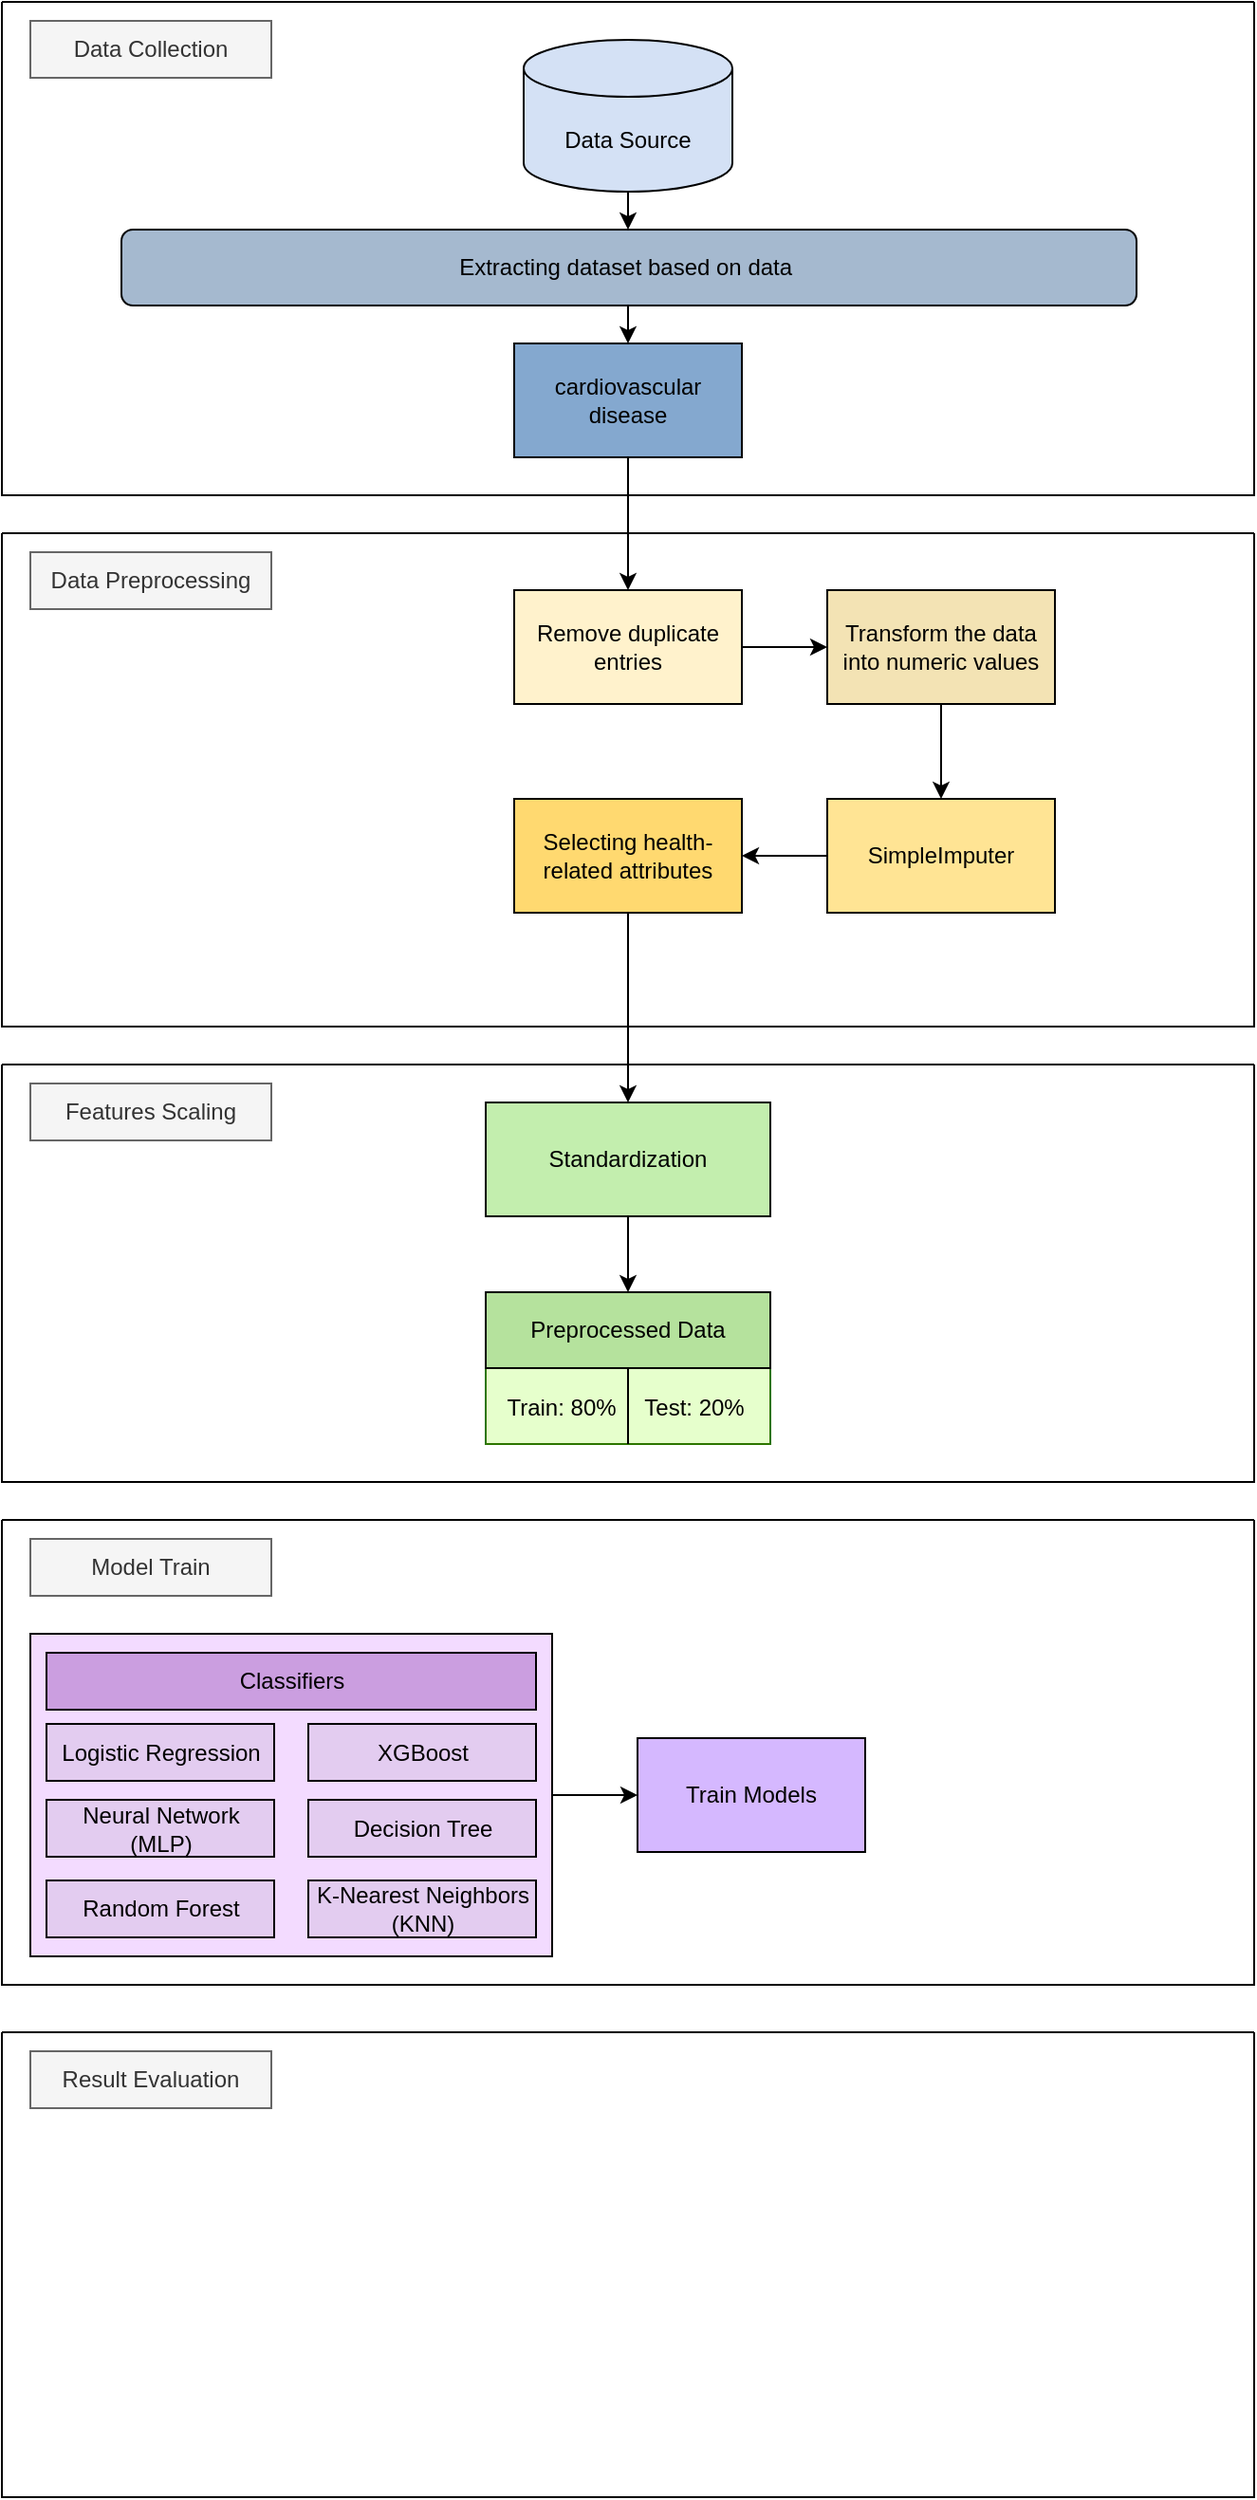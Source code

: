 <mxfile version="26.2.14">
  <diagram name="Page-1" id="PfKZMwIgy6VGALZis8Dc">
    <mxGraphModel dx="786" dy="451" grid="1" gridSize="10" guides="1" tooltips="1" connect="1" arrows="1" fold="1" page="1" pageScale="1" pageWidth="850" pageHeight="1100" math="0" shadow="0">
      <root>
        <mxCell id="0" />
        <mxCell id="1" parent="0" />
        <mxCell id="j8199OsGkyXpgyM0app1-1" value="" style="swimlane;startSize=0;fillStyle=auto;" parent="1" vertex="1">
          <mxGeometry x="95" y="40" width="660" height="260" as="geometry" />
        </mxCell>
        <mxCell id="j8199OsGkyXpgyM0app1-18" value="" style="edgeStyle=orthogonalEdgeStyle;rounded=0;orthogonalLoop=1;jettySize=auto;html=1;entryX=0.5;entryY=0;entryDx=0;entryDy=0;" parent="j8199OsGkyXpgyM0app1-1" source="j8199OsGkyXpgyM0app1-2" target="j8199OsGkyXpgyM0app1-3" edge="1">
          <mxGeometry relative="1" as="geometry" />
        </mxCell>
        <mxCell id="j8199OsGkyXpgyM0app1-2" value="Data Source" style="shape=cylinder3;whiteSpace=wrap;html=1;boundedLbl=1;backgroundOutline=1;size=15;fillColor=#D4E1F5;" parent="j8199OsGkyXpgyM0app1-1" vertex="1">
          <mxGeometry x="275" y="20" width="110" height="80" as="geometry" />
        </mxCell>
        <mxCell id="j8199OsGkyXpgyM0app1-3" value="Extracting dataset based on data&amp;nbsp;" style="rounded=1;whiteSpace=wrap;html=1;fillColor=light-dark(#a5b9cf, #24374b);" parent="j8199OsGkyXpgyM0app1-1" vertex="1">
          <mxGeometry x="63" y="120" width="535" height="40" as="geometry" />
        </mxCell>
        <mxCell id="j8199OsGkyXpgyM0app1-5" value="&lt;span&gt;cardiovascular&lt;br&gt;disease&lt;/span&gt;" style="rounded=0;whiteSpace=wrap;html=1;fontFamily=Helvetica;fontSize=12;fillColor=light-dark(#84A8CF,#281D00);" parent="j8199OsGkyXpgyM0app1-1" vertex="1">
          <mxGeometry x="270" y="180" width="120" height="60" as="geometry" />
        </mxCell>
        <mxCell id="j8199OsGkyXpgyM0app1-17" value="" style="endArrow=classic;html=1;rounded=0;entryX=0.5;entryY=0;entryDx=0;entryDy=0;" parent="j8199OsGkyXpgyM0app1-1" target="j8199OsGkyXpgyM0app1-5" edge="1">
          <mxGeometry width="50" height="50" relative="1" as="geometry">
            <mxPoint x="330" y="160" as="sourcePoint" />
            <mxPoint x="380" y="110" as="targetPoint" />
          </mxGeometry>
        </mxCell>
        <mxCell id="j8199OsGkyXpgyM0app1-26" value="&lt;div&gt;Data Collection&lt;/div&gt;" style="text;html=1;align=center;verticalAlign=middle;whiteSpace=wrap;rounded=0;fillColor=#f5f5f5;fontColor=#333333;strokeColor=#666666;" parent="j8199OsGkyXpgyM0app1-1" vertex="1">
          <mxGeometry x="15" y="10" width="127" height="30" as="geometry" />
        </mxCell>
        <mxCell id="j8199OsGkyXpgyM0app1-6" value="" style="swimlane;startSize=0;" parent="1" vertex="1">
          <mxGeometry x="95" y="320" width="660" height="260" as="geometry" />
        </mxCell>
        <mxCell id="j8199OsGkyXpgyM0app1-14" value="" style="edgeStyle=orthogonalEdgeStyle;rounded=0;orthogonalLoop=1;jettySize=auto;html=1;" parent="j8199OsGkyXpgyM0app1-6" source="j8199OsGkyXpgyM0app1-9" target="j8199OsGkyXpgyM0app1-10" edge="1">
          <mxGeometry relative="1" as="geometry" />
        </mxCell>
        <mxCell id="j8199OsGkyXpgyM0app1-9" value="Remove duplicate entries" style="rounded=0;whiteSpace=wrap;html=1;fillColor=#FFF2CC;" parent="j8199OsGkyXpgyM0app1-6" vertex="1">
          <mxGeometry x="270" y="30" width="120" height="60" as="geometry" />
        </mxCell>
        <mxCell id="i6hXiYPeF73-tU8b1XCi-25" value="" style="edgeStyle=orthogonalEdgeStyle;rounded=0;orthogonalLoop=1;jettySize=auto;html=1;" edge="1" parent="j8199OsGkyXpgyM0app1-6" source="j8199OsGkyXpgyM0app1-10" target="j8199OsGkyXpgyM0app1-24">
          <mxGeometry relative="1" as="geometry" />
        </mxCell>
        <mxCell id="j8199OsGkyXpgyM0app1-10" value="&lt;p data-pm-slice=&quot;1 1 []&quot; style=&quot;&quot;&gt;&lt;font&gt;Transform the data into numeric values&lt;/font&gt;&lt;/p&gt;" style="rounded=0;whiteSpace=wrap;html=1;fillColor=light-dark(#f3e3b4, #281d00);" parent="j8199OsGkyXpgyM0app1-6" vertex="1">
          <mxGeometry x="435" y="30" width="120" height="60" as="geometry" />
        </mxCell>
        <mxCell id="j8199OsGkyXpgyM0app1-12" value="&lt;p data-pm-slice=&quot;1 1 []&quot; style=&quot;&quot;&gt;&lt;font&gt;Selecting health-related attributes&lt;/font&gt;&lt;/p&gt;" style="rounded=0;whiteSpace=wrap;html=1;fillColor=light-dark(#ffd970, #ededed);" parent="j8199OsGkyXpgyM0app1-6" vertex="1">
          <mxGeometry x="270" y="140" width="120" height="60" as="geometry" />
        </mxCell>
        <mxCell id="i6hXiYPeF73-tU8b1XCi-26" value="" style="edgeStyle=orthogonalEdgeStyle;rounded=0;orthogonalLoop=1;jettySize=auto;html=1;" edge="1" parent="j8199OsGkyXpgyM0app1-6" source="j8199OsGkyXpgyM0app1-24" target="j8199OsGkyXpgyM0app1-12">
          <mxGeometry relative="1" as="geometry" />
        </mxCell>
        <mxCell id="j8199OsGkyXpgyM0app1-24" value="&lt;span data-end=&quot;31&quot; data-start=&quot;14&quot;&gt;SimpleImputer&lt;/span&gt;" style="rounded=0;whiteSpace=wrap;html=1;fillColor=light-dark(#ffe494, #543300);" parent="j8199OsGkyXpgyM0app1-6" vertex="1">
          <mxGeometry x="435" y="140" width="120" height="60" as="geometry" />
        </mxCell>
        <mxCell id="j8199OsGkyXpgyM0app1-27" value="&lt;div&gt;Data Preprocessing&lt;/div&gt;" style="text;html=1;align=center;verticalAlign=middle;whiteSpace=wrap;rounded=0;fillColor=#f5f5f5;fontColor=#333333;strokeColor=#666666;" parent="j8199OsGkyXpgyM0app1-6" vertex="1">
          <mxGeometry x="15" y="10" width="127" height="30" as="geometry" />
        </mxCell>
        <mxCell id="j8199OsGkyXpgyM0app1-13" value="" style="edgeStyle=orthogonalEdgeStyle;rounded=0;orthogonalLoop=1;jettySize=auto;html=1;" parent="1" source="j8199OsGkyXpgyM0app1-5" target="j8199OsGkyXpgyM0app1-9" edge="1">
          <mxGeometry relative="1" as="geometry" />
        </mxCell>
        <mxCell id="j8199OsGkyXpgyM0app1-28" value="" style="swimlane;startSize=0;container=0;movable=1;resizable=1;rotatable=1;deletable=1;editable=1;locked=0;connectable=1;" parent="1" vertex="1">
          <mxGeometry x="95" y="600" width="660" height="220" as="geometry" />
        </mxCell>
        <mxCell id="j8199OsGkyXpgyM0app1-63" value="" style="rounded=0;whiteSpace=wrap;html=1;strokeColor=#2D7600;align=center;verticalAlign=middle;fontFamily=Helvetica;fontSize=16;fontColor=#ffffff;horizontal=0;fillColor=light-dark(#e6ffcc, #4a890c);container=1;movable=0;resizable=0;rotatable=0;deletable=0;editable=0;locked=1;connectable=0;" parent="j8199OsGkyXpgyM0app1-28" vertex="1">
          <mxGeometry x="255" y="120" width="150" height="80" as="geometry" />
        </mxCell>
        <mxCell id="j8199OsGkyXpgyM0app1-36" value="Preprocessed Data" style="rounded=0;whiteSpace=wrap;html=1;container=1;movable=1;resizable=1;rotatable=1;deletable=1;editable=1;locked=0;connectable=1;fillColor=light-dark(#b5e29d, #ededed);" parent="j8199OsGkyXpgyM0app1-63" vertex="1">
          <mxGeometry width="150" height="40" as="geometry">
            <mxRectangle width="150" height="40" as="alternateBounds" />
          </mxGeometry>
        </mxCell>
        <mxCell id="j8199OsGkyXpgyM0app1-64" value="" style="endArrow=none;html=1;rounded=0;fontFamily=Helvetica;fontSize=16;fontColor=default;resizable=0;horizontal=0;entryX=0.5;entryY=1;entryDx=0;entryDy=0;exitX=0.5;exitY=1;exitDx=0;exitDy=0;movable=0;rotatable=0;deletable=0;editable=0;locked=1;connectable=0;" parent="j8199OsGkyXpgyM0app1-63" source="j8199OsGkyXpgyM0app1-63" target="j8199OsGkyXpgyM0app1-36" edge="1">
          <mxGeometry width="50" height="50" relative="1" as="geometry">
            <mxPoint x="65" y="-47.3" as="sourcePoint" />
            <mxPoint x="115" y="-81.087" as="targetPoint" />
          </mxGeometry>
        </mxCell>
        <mxCell id="j8199OsGkyXpgyM0app1-65" value="&lt;span style=&quot;font-size: 12px;&quot;&gt;Train: 80%&lt;/span&gt;" style="text;html=1;align=center;verticalAlign=middle;whiteSpace=wrap;rounded=0;fontFamily=Helvetica;fontSize=16;fontColor=default;horizontal=0;rotation=90;movable=1;resizable=1;rotatable=1;deletable=1;editable=1;locked=0;connectable=1;" parent="j8199OsGkyXpgyM0app1-63" vertex="1">
          <mxGeometry x="30" y="27.438" width="20" height="64.022" as="geometry" />
        </mxCell>
        <mxCell id="j8199OsGkyXpgyM0app1-66" value="&lt;span style=&quot;font-size: 12px;&quot;&gt;Test: 20%&lt;/span&gt;" style="text;html=1;align=center;verticalAlign=middle;whiteSpace=wrap;rounded=0;fontFamily=Helvetica;fontSize=16;fontColor=default;horizontal=0;rotation=90;movable=0;resizable=0;rotatable=0;deletable=0;editable=0;locked=1;connectable=0;" parent="j8199OsGkyXpgyM0app1-63" vertex="1">
          <mxGeometry x="100" y="27.438" width="20" height="64.022" as="geometry" />
        </mxCell>
        <mxCell id="i6hXiYPeF73-tU8b1XCi-47" value="" style="edgeStyle=orthogonalEdgeStyle;rounded=0;orthogonalLoop=1;jettySize=auto;html=1;entryX=0.5;entryY=0;entryDx=0;entryDy=0;" edge="1" parent="j8199OsGkyXpgyM0app1-28" source="j8199OsGkyXpgyM0app1-30" target="j8199OsGkyXpgyM0app1-36">
          <mxGeometry relative="1" as="geometry" />
        </mxCell>
        <mxCell id="j8199OsGkyXpgyM0app1-30" value="Standardization" style="rounded=0;whiteSpace=wrap;html=1;fillColor=#C3EEAE;" parent="j8199OsGkyXpgyM0app1-28" vertex="1">
          <mxGeometry x="255" y="20" width="150" height="60" as="geometry" />
        </mxCell>
        <mxCell id="j8199OsGkyXpgyM0app1-38" value="&lt;div&gt;&lt;span style=&quot;background-color: transparent; color: light-dark(rgb(51, 51, 51), rgb(193, 193, 193));&quot;&gt;Features Scaling&lt;/span&gt;&lt;/div&gt;" style="text;html=1;align=center;verticalAlign=middle;whiteSpace=wrap;rounded=0;fillColor=#f5f5f5;fontColor=#333333;strokeColor=#666666;" parent="1" vertex="1">
          <mxGeometry x="110" y="610" width="127" height="30" as="geometry" />
        </mxCell>
        <mxCell id="i6hXiYPeF73-tU8b1XCi-1" value="" style="swimlane;startSize=0;container=0;fillColor=light-dark(#f7e5ff, #ededed);" vertex="1" parent="1">
          <mxGeometry x="95" y="840" width="660" height="245" as="geometry" />
        </mxCell>
        <mxCell id="i6hXiYPeF73-tU8b1XCi-9" value="Model Train" style="text;html=1;align=center;verticalAlign=middle;whiteSpace=wrap;rounded=0;fillColor=#f5f5f5;fontColor=#333333;strokeColor=#666666;" vertex="1" parent="i6hXiYPeF73-tU8b1XCi-1">
          <mxGeometry x="15" y="10" width="127" height="30" as="geometry" />
        </mxCell>
        <mxCell id="i6hXiYPeF73-tU8b1XCi-32" value="" style="edgeStyle=orthogonalEdgeStyle;rounded=0;orthogonalLoop=1;jettySize=auto;html=1;" edge="1" parent="i6hXiYPeF73-tU8b1XCi-1" source="i6hXiYPeF73-tU8b1XCi-11" target="i6hXiYPeF73-tU8b1XCi-31">
          <mxGeometry relative="1" as="geometry" />
        </mxCell>
        <mxCell id="i6hXiYPeF73-tU8b1XCi-11" value="" style="rounded=0;whiteSpace=wrap;html=1;fillColor=light-dark(#f3dbff, #ededed);" vertex="1" parent="i6hXiYPeF73-tU8b1XCi-1">
          <mxGeometry x="15" y="60" width="275" height="170" as="geometry" />
        </mxCell>
        <mxCell id="i6hXiYPeF73-tU8b1XCi-12" value="Classifiers" style="rounded=0;whiteSpace=wrap;html=1;fillColor=light-dark(#cb9ee0, #ededed);" vertex="1" parent="i6hXiYPeF73-tU8b1XCi-1">
          <mxGeometry x="23.5" y="70" width="258" height="30" as="geometry" />
        </mxCell>
        <mxCell id="i6hXiYPeF73-tU8b1XCi-13" value="&lt;span data-end=&quot;137&quot; data-start=&quot;114&quot;&gt;Logistic Regression&lt;/span&gt;" style="rounded=0;whiteSpace=wrap;html=1;fillColor=light-dark(#e3ccf0, #EDEDED);" vertex="1" parent="i6hXiYPeF73-tU8b1XCi-1">
          <mxGeometry x="23.5" y="107.5" width="120" height="30" as="geometry" />
        </mxCell>
        <mxCell id="i6hXiYPeF73-tU8b1XCi-24" value="XGBoost" style="rounded=0;whiteSpace=wrap;html=1;fillColor=light-dark(#e3ccf0, #EDEDED);" vertex="1" parent="i6hXiYPeF73-tU8b1XCi-1">
          <mxGeometry x="161.5" y="107.5" width="120" height="30" as="geometry" />
        </mxCell>
        <mxCell id="i6hXiYPeF73-tU8b1XCi-23" value="&lt;span data-end=&quot;700&quot; data-start=&quot;683&quot;&gt;Decision Tree&lt;/span&gt;" style="rounded=0;whiteSpace=wrap;html=1;fillColor=light-dark(#e3ccf0, #EDEDED);" vertex="1" parent="i6hXiYPeF73-tU8b1XCi-1">
          <mxGeometry x="161.5" y="147.5" width="120" height="30" as="geometry" />
        </mxCell>
        <mxCell id="i6hXiYPeF73-tU8b1XCi-22" value="K-Nearest Neighbors (KNN)" style="rounded=0;whiteSpace=wrap;html=1;fillColor=light-dark(#e3ccf0, #EDEDED);" vertex="1" parent="i6hXiYPeF73-tU8b1XCi-1">
          <mxGeometry x="161.5" y="190" width="120" height="30" as="geometry" />
        </mxCell>
        <mxCell id="i6hXiYPeF73-tU8b1XCi-21" value="Neural Network (MLP)" style="rounded=0;whiteSpace=wrap;html=1;fillColor=light-dark(#e3ccf0, #EDEDED);" vertex="1" parent="i6hXiYPeF73-tU8b1XCi-1">
          <mxGeometry x="23.5" y="147.5" width="120" height="30" as="geometry" />
        </mxCell>
        <mxCell id="i6hXiYPeF73-tU8b1XCi-20" value="Random Forest" style="rounded=0;whiteSpace=wrap;html=1;fillColor=light-dark(#e3ccf0, #EDEDED);" vertex="1" parent="i6hXiYPeF73-tU8b1XCi-1">
          <mxGeometry x="23.5" y="190" width="120" height="30" as="geometry" />
        </mxCell>
        <mxCell id="i6hXiYPeF73-tU8b1XCi-31" value="&lt;font style=&quot;color: rgb(0, 0, 0);&quot;&gt;Train Models&lt;/font&gt;" style="rounded=0;whiteSpace=wrap;html=1;fillColor=light-dark(#d5b8ff, #ffa7ff);fontColor=#ffffff;strokeColor=default;" vertex="1" parent="i6hXiYPeF73-tU8b1XCi-1">
          <mxGeometry x="335" y="115" width="120" height="60" as="geometry" />
        </mxCell>
        <mxCell id="i6hXiYPeF73-tU8b1XCi-33" value="" style="swimlane;startSize=0;container=0;fillColor=light-dark(#f7e5ff, #ededed);" vertex="1" parent="1">
          <mxGeometry x="95" y="1110" width="660" height="245" as="geometry" />
        </mxCell>
        <mxCell id="i6hXiYPeF73-tU8b1XCi-34" value="Result Evaluation" style="text;html=1;align=center;verticalAlign=middle;whiteSpace=wrap;rounded=0;fillColor=#f5f5f5;fontColor=#333333;strokeColor=#666666;" vertex="1" parent="i6hXiYPeF73-tU8b1XCi-33">
          <mxGeometry x="15" y="10" width="127" height="30" as="geometry" />
        </mxCell>
        <mxCell id="i6hXiYPeF73-tU8b1XCi-45" style="edgeStyle=orthogonalEdgeStyle;rounded=0;orthogonalLoop=1;jettySize=auto;html=1;exitX=0;exitY=1;exitDx=0;exitDy=0;" edge="1" parent="i6hXiYPeF73-tU8b1XCi-33" source="i6hXiYPeF73-tU8b1XCi-43">
          <mxGeometry relative="1" as="geometry">
            <mxPoint x="152.5" y="100" as="targetPoint" />
          </mxGeometry>
        </mxCell>
        <mxCell id="i6hXiYPeF73-tU8b1XCi-46" value="" style="edgeStyle=orthogonalEdgeStyle;rounded=0;orthogonalLoop=1;jettySize=auto;html=1;" edge="1" parent="1" source="j8199OsGkyXpgyM0app1-12" target="j8199OsGkyXpgyM0app1-30">
          <mxGeometry relative="1" as="geometry" />
        </mxCell>
      </root>
    </mxGraphModel>
  </diagram>
</mxfile>
